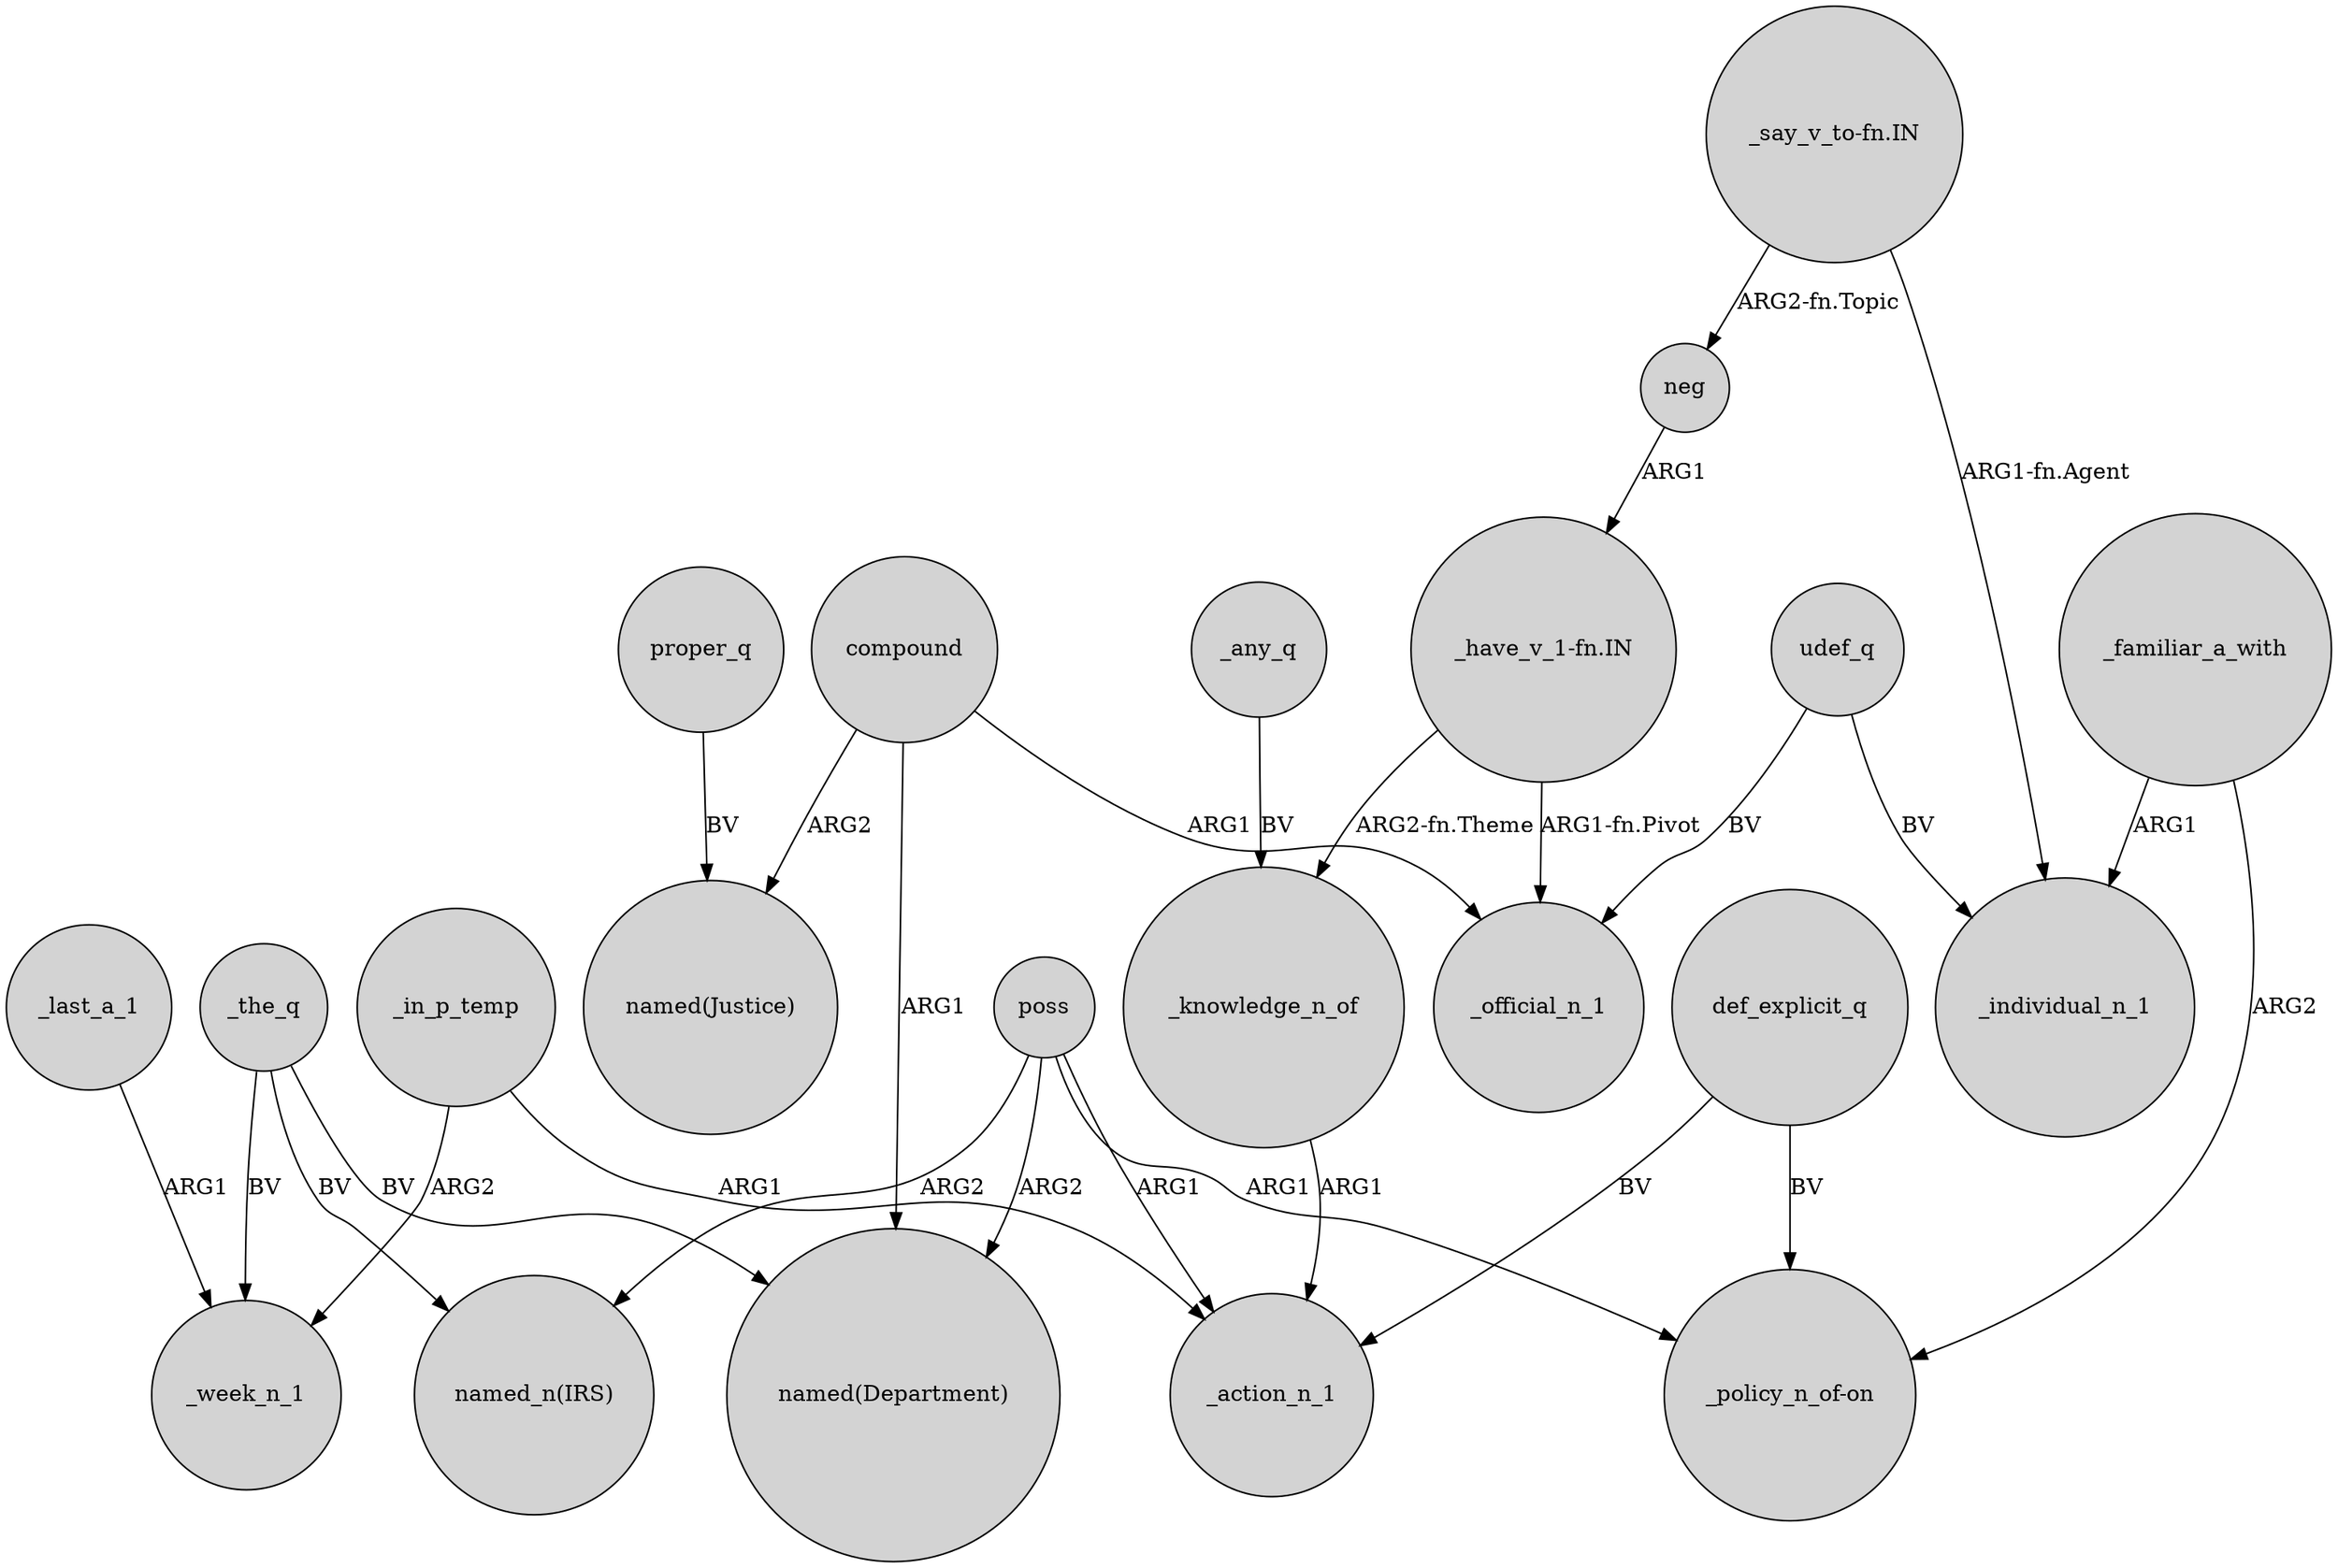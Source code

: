 digraph {
	node [shape=circle style=filled]
	poss -> "named_n(IRS)" [label=ARG2]
	neg -> "_have_v_1-fn.IN" [label=ARG1]
	_any_q -> _knowledge_n_of [label=BV]
	_in_p_temp -> _week_n_1 [label=ARG2]
	_knowledge_n_of -> _action_n_1 [label=ARG1]
	poss -> "_policy_n_of-on" [label=ARG1]
	"_say_v_to-fn.IN" -> _individual_n_1 [label="ARG1-fn.Agent"]
	_familiar_a_with -> _individual_n_1 [label=ARG1]
	def_explicit_q -> _action_n_1 [label=BV]
	udef_q -> _individual_n_1 [label=BV]
	def_explicit_q -> "_policy_n_of-on" [label=BV]
	proper_q -> "named(Justice)" [label=BV]
	udef_q -> _official_n_1 [label=BV]
	"_have_v_1-fn.IN" -> _official_n_1 [label="ARG1-fn.Pivot"]
	compound -> "named(Justice)" [label=ARG2]
	poss -> _action_n_1 [label=ARG1]
	_the_q -> _week_n_1 [label=BV]
	_the_q -> "named(Department)" [label=BV]
	_last_a_1 -> _week_n_1 [label=ARG1]
	_in_p_temp -> _action_n_1 [label=ARG1]
	poss -> "named(Department)" [label=ARG2]
	compound -> _official_n_1 [label=ARG1]
	"_say_v_to-fn.IN" -> neg [label="ARG2-fn.Topic"]
	_the_q -> "named_n(IRS)" [label=BV]
	"_have_v_1-fn.IN" -> _knowledge_n_of [label="ARG2-fn.Theme"]
	compound -> "named(Department)" [label=ARG1]
	_familiar_a_with -> "_policy_n_of-on" [label=ARG2]
}
